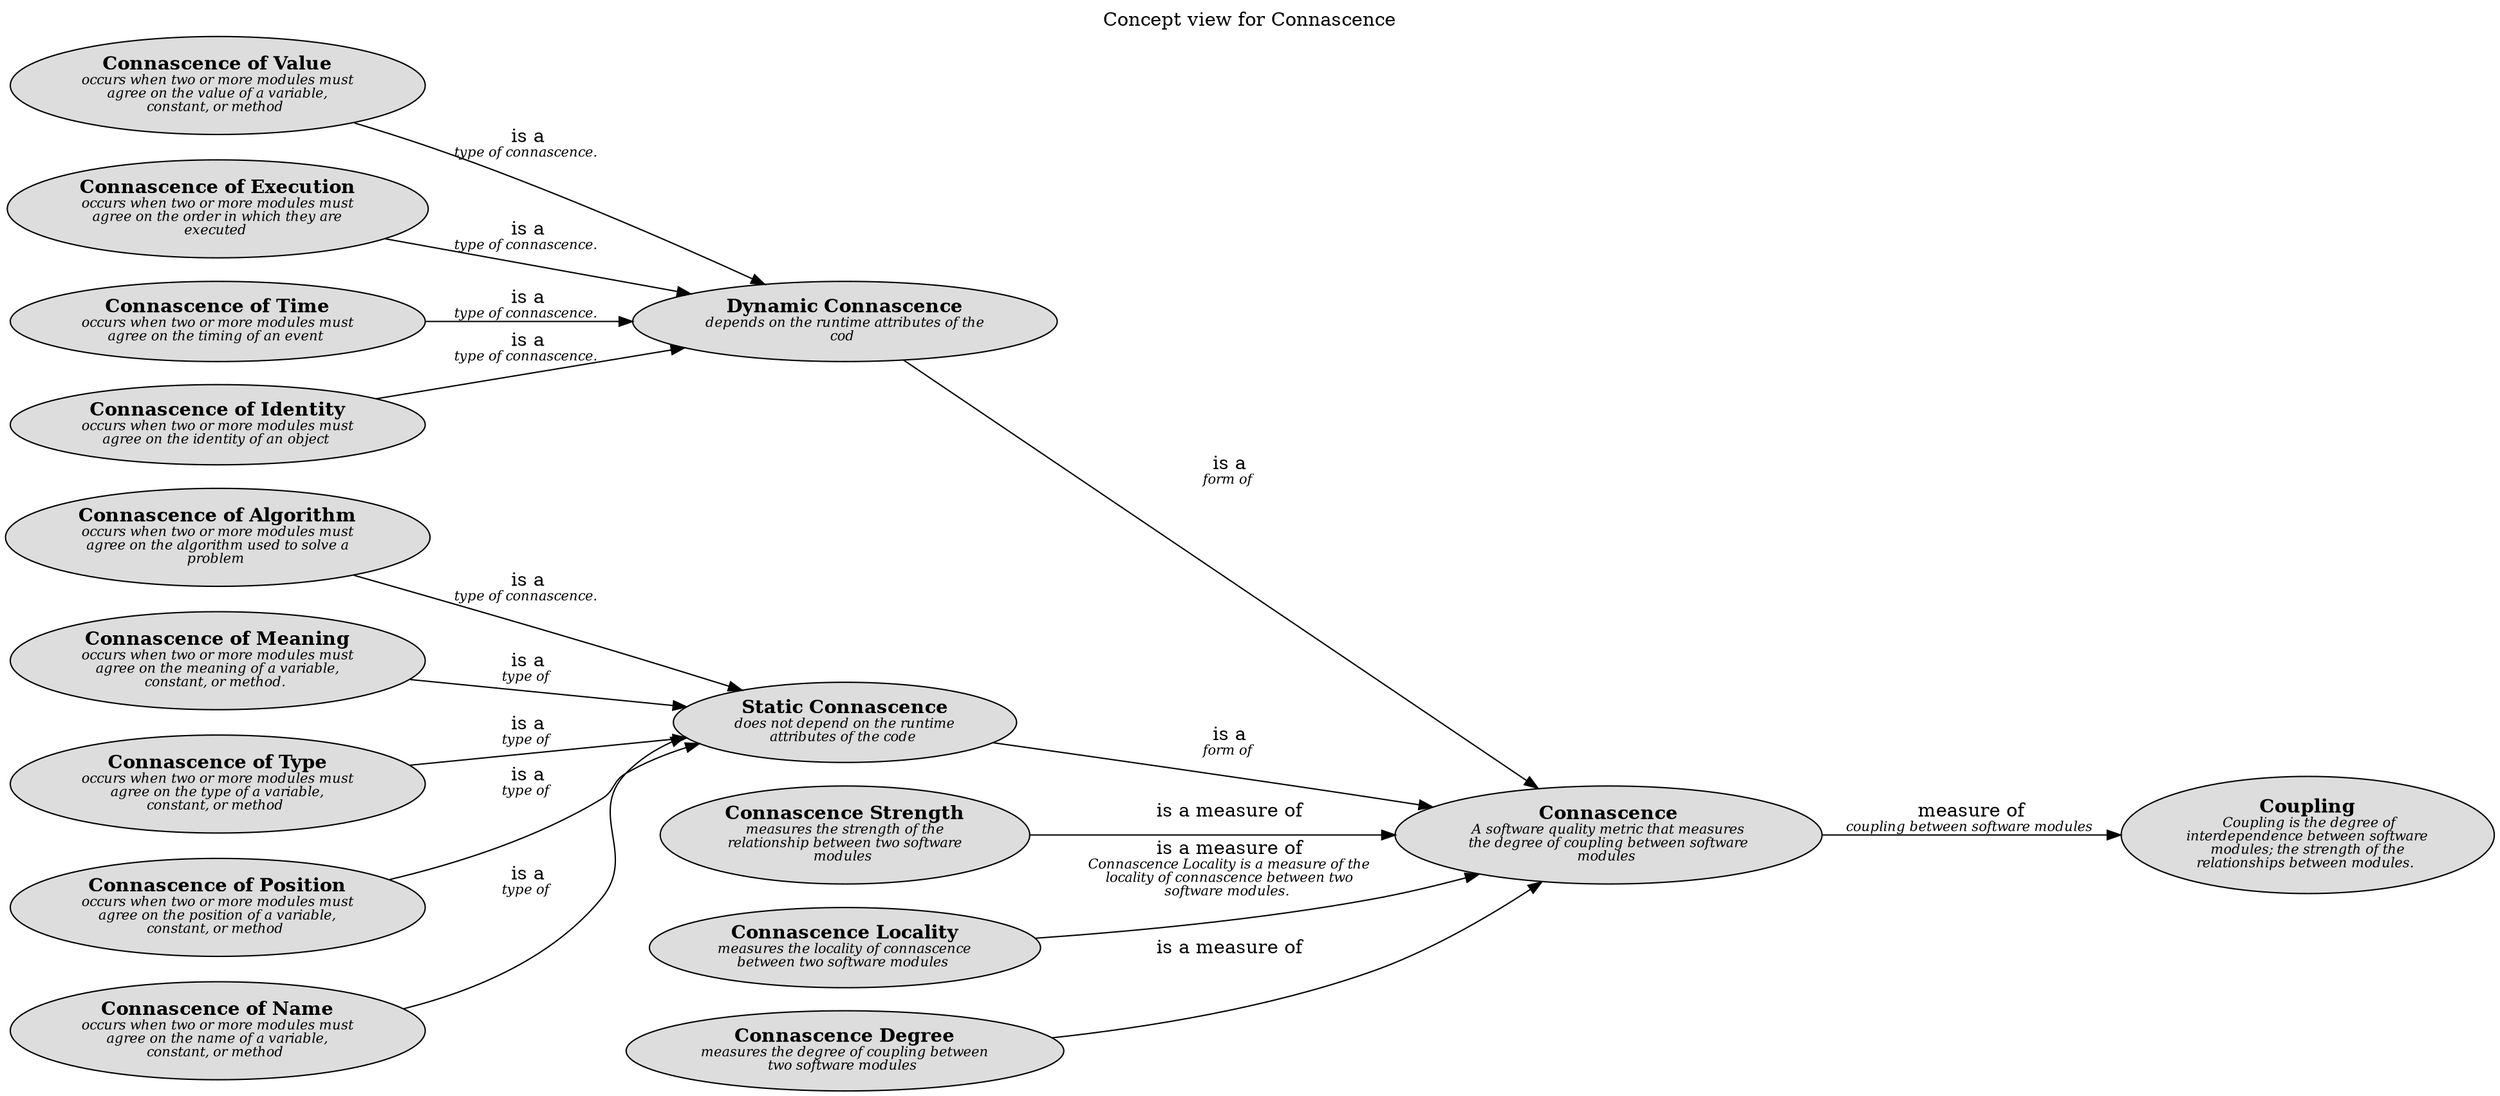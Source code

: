 digraph "Concept view for Connascence" {
  labelloc= "t"
  label="Concept view for Connascence"
  rankdir="LR"

  layout=dot
software_development_complexity_connascence__connascence_of_algorithm [shape=ellipse style=filled fillcolor="#dddddd" label=<<B>Connascence of Algorithm</B><BR/><FONT POINT-SIZE="10"><I>occurs when two or more modules must<BR/>agree on the algorithm used to solve a<BR/>problem </I></FONT>>]
software_development_complexity_connascence__connascence_of_meaning [shape=ellipse style=filled fillcolor="#dddddd" label=<<B>Connascence of Meaning</B><BR/><FONT POINT-SIZE="10"><I>occurs when two or more modules must<BR/>agree on the meaning of a variable,<BR/>constant, or method. </I></FONT>>]
software_development_complexity__coupling [shape=ellipse style=filled fillcolor="#dddddd" label=<<B> Coupling </B><BR/><FONT POINT-SIZE="10"><I> Coupling is the degree of<BR/>interdependence between software<BR/>modules; the strength of the<BR/>relationships between modules. </I></FONT>>]
software_development_complexity_connascence__dynamic_connascence [shape=ellipse style=filled fillcolor="#dddddd" label=<<B>Dynamic Connascence</B><BR/><FONT POINT-SIZE="10"><I>depends on the runtime attributes of the<BR/>cod </I></FONT>>]
software_development_complexity_connascence__connascence_strength [shape=ellipse style=filled fillcolor="#dddddd" label=<<B>Connascence Strength</B><BR/><FONT POINT-SIZE="10"><I>measures the strength of the<BR/>relationship between two software<BR/>modules </I></FONT>>]
software_development_complexity_connascence__connascence_of_type [shape=ellipse style=filled fillcolor="#dddddd" label=<<B>Connascence of Type</B><BR/><FONT POINT-SIZE="10"><I>occurs when two or more modules must<BR/>agree on the type of a variable,<BR/>constant, or method </I></FONT>>]
software_development_complexity_connascence__connascence [shape=ellipse style=filled fillcolor="#dddddd" label=<<B>Connascence</B><BR/><FONT POINT-SIZE="10"><I>A software quality metric that measures<BR/>the degree of coupling between software<BR/>modules </I></FONT>>]
software_development_complexity_connascence__static_connascence [shape=ellipse style=filled fillcolor="#dddddd" label=<<B>Static Connascence</B><BR/><FONT POINT-SIZE="10"><I>does not depend on the runtime<BR/>attributes of the code </I></FONT>>]
software_development_complexity_connascence__connascence_of_position [shape=ellipse style=filled fillcolor="#dddddd" label=<<B>Connascence of Position</B><BR/><FONT POINT-SIZE="10"><I>occurs when two or more modules must<BR/>agree on the position of a variable,<BR/>constant, or method </I></FONT>>]
software_development_complexity_connascence__connascence_locality [shape=ellipse style=filled fillcolor="#dddddd" label=<<B>Connascence Locality</B><BR/><FONT POINT-SIZE="10"><I>measures the locality of connascence<BR/>between two software modules </I></FONT>>]
software_development_complexity_connascence__connascence_degree [shape=ellipse style=filled fillcolor="#dddddd" label=<<B>Connascence Degree</B><BR/><FONT POINT-SIZE="10"><I>measures the degree of coupling between<BR/>two software modules </I></FONT>>]
software_development_complexity_connascence__connascence_of_name [shape=ellipse style=filled fillcolor="#dddddd" label=<<B>Connascence of Name</B><BR/><FONT POINT-SIZE="10"><I>occurs when two or more modules must<BR/>agree on the name of a variable,<BR/>constant, or method </I></FONT>>]
software_development_complexity_connascence__connascence_of_execution [shape=ellipse style=filled fillcolor="#dddddd" label=<<B>Connascence of Execution</B><BR/><FONT POINT-SIZE="10"><I>occurs when two or more modules must<BR/>agree on the order in which they are<BR/>executed </I></FONT>>]
software_development_complexity_connascence__connascence_of_time [shape=ellipse style=filled fillcolor="#dddddd" label=<<B>Connascence of Time</B><BR/><FONT POINT-SIZE="10"><I>occurs when two or more modules must<BR/>agree on the timing of an event </I></FONT>>]
software_development_complexity_connascence__connascence_of_identity [shape=ellipse style=filled fillcolor="#dddddd" label=<<B>Connascence of Identity</B><BR/><FONT POINT-SIZE="10"><I>occurs when two or more modules must<BR/>agree on the identity of an object </I></FONT>>]
software_development_complexity_connascence__connascence_of_value [shape=ellipse style=filled fillcolor="#dddddd" label=<<B>Connascence of Value</B><BR/><FONT POINT-SIZE="10"><I>occurs when two or more modules must<BR/>agree on the value of a variable,<BR/>constant, or method </I></FONT>>]
 
software_development_complexity_connascence__connascence_of_value -> software_development_complexity_connascence__dynamic_connascence [label=<is a<BR/><FONT POINT-SIZE="10"><I>type of connascence. </I></FONT>>]
software_development_complexity_connascence__dynamic_connascence -> software_development_complexity_connascence__connascence [label=<is a<BR/><FONT POINT-SIZE="10"><I>form of </I></FONT>>]
software_development_complexity_connascence__connascence_of_type -> software_development_complexity_connascence__static_connascence [label=<is a<BR/><FONT POINT-SIZE="10"><I>type of </I></FONT>>]
software_development_complexity_connascence__connascence_of_name -> software_development_complexity_connascence__static_connascence [label=<is a<BR/><FONT POINT-SIZE="10"><I>type of </I></FONT>>]
software_development_complexity_connascence__connascence_degree -> software_development_complexity_connascence__connascence [label=<is a measure of<BR/><FONT POINT-SIZE="10"><I> </I></FONT>>]
software_development_complexity_connascence__connascence_of_algorithm -> software_development_complexity_connascence__static_connascence [label=<is a<BR/><FONT POINT-SIZE="10"><I>type of connascence. </I></FONT>>]
software_development_complexity_connascence__connascence_of_meaning -> software_development_complexity_connascence__static_connascence [label=<is a<BR/><FONT POINT-SIZE="10"><I>type of </I></FONT>>]
software_development_complexity_connascence__connascence_of_time -> software_development_complexity_connascence__dynamic_connascence [label=<is a<BR/><FONT POINT-SIZE="10"><I>type of connascence. </I></FONT>>]
software_development_complexity_connascence__connascence -> software_development_complexity__coupling [label=<measure of<BR/><FONT POINT-SIZE="10"><I>coupling between software modules </I></FONT>>]
software_development_complexity_connascence__static_connascence -> software_development_complexity_connascence__connascence [label=<is a<BR/><FONT POINT-SIZE="10"><I>form of </I></FONT>>]
software_development_complexity_connascence__connascence_strength -> software_development_complexity_connascence__connascence [label=<is a measure of<BR/><FONT POINT-SIZE="10"><I> </I></FONT>>]
software_development_complexity_connascence__connascence_of_execution -> software_development_complexity_connascence__dynamic_connascence [label=<is a<BR/><FONT POINT-SIZE="10"><I>type of connascence. </I></FONT>>]
software_development_complexity_connascence__connascence_locality -> software_development_complexity_connascence__connascence [label=<is a measure of<BR/><FONT POINT-SIZE="10"><I>Connascence Locality is a measure of the<BR/>locality of connascence between two<BR/>software modules. </I></FONT>>]
software_development_complexity_connascence__connascence_of_identity -> software_development_complexity_connascence__dynamic_connascence [label=<is a<BR/><FONT POINT-SIZE="10"><I>type of connascence. </I></FONT>>]
software_development_complexity_connascence__connascence_of_position -> software_development_complexity_connascence__static_connascence [label=<is a<BR/><FONT POINT-SIZE="10"><I>type of </I></FONT>>]
 
}

// (generated by Overarch with template views/view.dot.cmb)
